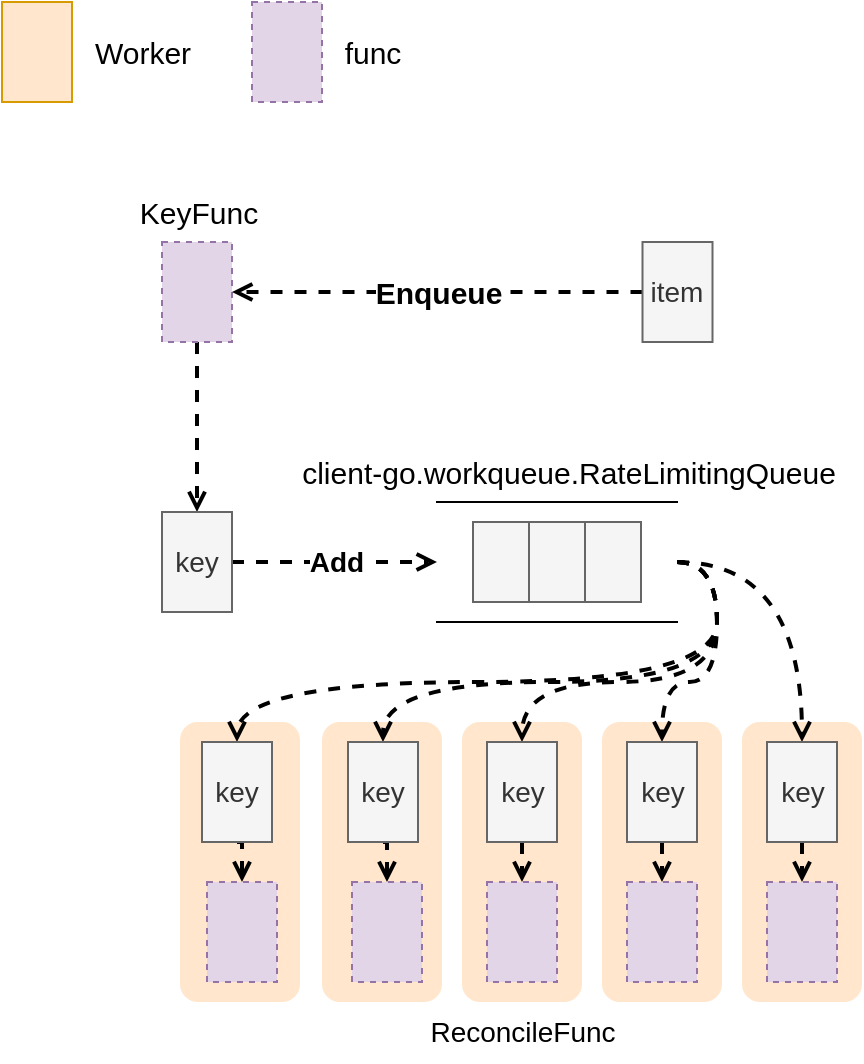 <mxfile version="20.8.10" type="device" pages="2"><diagram name="AsyncWorker" id="S2juDuOSjXt3SEawFTWJ"><mxGraphModel dx="984" dy="747" grid="1" gridSize="10" guides="1" tooltips="1" connect="1" arrows="1" fold="1" page="1" pageScale="1" pageWidth="850" pageHeight="1100" math="0" shadow="0"><root><mxCell id="0"/><mxCell id="1" parent="0"/><mxCell id="1q5m_FxdDUYhP-dAE6DZ-54" value="" style="rounded=1;whiteSpace=wrap;html=1;fillColor=#ffe6cc;strokeColor=none;" vertex="1" parent="1"><mxGeometry x="360" y="490" width="60" height="140" as="geometry"/></mxCell><mxCell id="1q5m_FxdDUYhP-dAE6DZ-55" value="" style="rounded=1;whiteSpace=wrap;html=1;fillColor=#ffe6cc;strokeColor=none;" vertex="1" parent="1"><mxGeometry x="430" y="490" width="60" height="140" as="geometry"/></mxCell><mxCell id="1q5m_FxdDUYhP-dAE6DZ-56" value="" style="rounded=1;whiteSpace=wrap;html=1;fillColor=#ffe6cc;strokeColor=none;" vertex="1" parent="1"><mxGeometry x="570" y="490" width="60" height="140" as="geometry"/></mxCell><mxCell id="1q5m_FxdDUYhP-dAE6DZ-57" value="" style="rounded=1;whiteSpace=wrap;html=1;fillColor=#ffe6cc;strokeColor=none;" vertex="1" parent="1"><mxGeometry x="500" y="490" width="60" height="140" as="geometry"/></mxCell><mxCell id="1q5m_FxdDUYhP-dAE6DZ-53" value="" style="rounded=1;whiteSpace=wrap;html=1;fillColor=#ffe6cc;strokeColor=none;" vertex="1" parent="1"><mxGeometry x="289" y="490" width="60" height="140" as="geometry"/></mxCell><mxCell id="1q5m_FxdDUYhP-dAE6DZ-6" value="" style="rounded=0;whiteSpace=wrap;html=1;fillColor=#ffe6cc;strokeColor=#d79b00;" vertex="1" parent="1"><mxGeometry x="200" y="130" width="35" height="50" as="geometry"/></mxCell><mxCell id="1q5m_FxdDUYhP-dAE6DZ-7" value="Worker" style="text;html=1;align=center;verticalAlign=middle;resizable=0;points=[];autosize=1;strokeColor=none;fillColor=none;fontSize=15;" vertex="1" parent="1"><mxGeometry x="235" y="140" width="70" height="30" as="geometry"/></mxCell><mxCell id="1q5m_FxdDUYhP-dAE6DZ-20" style="edgeStyle=orthogonalEdgeStyle;rounded=0;orthogonalLoop=1;jettySize=auto;html=1;exitX=0.5;exitY=1;exitDx=0;exitDy=0;entryX=0.5;entryY=0;entryDx=0;entryDy=0;dashed=1;strokeWidth=2;fontSize=15;endArrow=open;endFill=0;" edge="1" parent="1" source="1q5m_FxdDUYhP-dAE6DZ-10" target="1q5m_FxdDUYhP-dAE6DZ-19"><mxGeometry relative="1" as="geometry"/></mxCell><mxCell id="1q5m_FxdDUYhP-dAE6DZ-10" value="" style="rounded=0;whiteSpace=wrap;html=1;fillColor=#e1d5e7;strokeColor=#9673a6;dashed=1;" vertex="1" parent="1"><mxGeometry x="280" y="250" width="35" height="50" as="geometry"/></mxCell><mxCell id="1q5m_FxdDUYhP-dAE6DZ-11" value="" style="rounded=0;whiteSpace=wrap;html=1;fillColor=#e1d5e7;strokeColor=#9673a6;dashed=1;" vertex="1" parent="1"><mxGeometry x="325" y="130" width="35" height="50" as="geometry"/></mxCell><mxCell id="1q5m_FxdDUYhP-dAE6DZ-12" value="func" style="text;html=1;align=center;verticalAlign=middle;resizable=0;points=[];autosize=1;strokeColor=none;fillColor=none;fontSize=15;" vertex="1" parent="1"><mxGeometry x="360" y="140" width="50" height="30" as="geometry"/></mxCell><mxCell id="1q5m_FxdDUYhP-dAE6DZ-13" value="KeyFunc" style="text;html=1;align=center;verticalAlign=middle;resizable=0;points=[];autosize=1;strokeColor=none;fillColor=none;fontSize=15;" vertex="1" parent="1"><mxGeometry x="257.5" y="220" width="80" height="30" as="geometry"/></mxCell><mxCell id="1q5m_FxdDUYhP-dAE6DZ-16" value="Enqueue" style="edgeStyle=orthogonalEdgeStyle;rounded=0;orthogonalLoop=1;jettySize=auto;html=1;exitX=0;exitY=0.5;exitDx=0;exitDy=0;entryX=1;entryY=0.5;entryDx=0;entryDy=0;fontSize=15;dashed=1;strokeWidth=2;endArrow=open;endFill=0;fontStyle=1" edge="1" parent="1" source="1q5m_FxdDUYhP-dAE6DZ-15" target="1q5m_FxdDUYhP-dAE6DZ-10"><mxGeometry relative="1" as="geometry"/></mxCell><mxCell id="1q5m_FxdDUYhP-dAE6DZ-15" value="item" style="rounded=0;whiteSpace=wrap;html=1;fillColor=#f5f5f5;strokeColor=#666666;fontColor=#333333;fontSize=14;" vertex="1" parent="1"><mxGeometry x="520.25" y="250" width="35" height="50" as="geometry"/></mxCell><mxCell id="1q5m_FxdDUYhP-dAE6DZ-28" value="Add" style="edgeStyle=orthogonalEdgeStyle;rounded=0;orthogonalLoop=1;jettySize=auto;html=1;exitX=1;exitY=0.5;exitDx=0;exitDy=0;entryX=0;entryY=0.5;entryDx=0;entryDy=0;dashed=1;strokeWidth=2;fontSize=14;endArrow=open;endFill=0;fontStyle=1" edge="1" parent="1" source="1q5m_FxdDUYhP-dAE6DZ-19" target="1q5m_FxdDUYhP-dAE6DZ-21"><mxGeometry relative="1" as="geometry"><mxPoint as="offset"/></mxGeometry></mxCell><mxCell id="1q5m_FxdDUYhP-dAE6DZ-19" value="key" style="rounded=0;whiteSpace=wrap;html=1;fillColor=#f5f5f5;fontColor=#333333;strokeColor=#666666;fontSize=14;" vertex="1" parent="1"><mxGeometry x="280" y="385" width="35" height="50" as="geometry"/></mxCell><mxCell id="1q5m_FxdDUYhP-dAE6DZ-47" style="edgeStyle=orthogonalEdgeStyle;rounded=0;orthogonalLoop=1;jettySize=auto;html=1;exitX=1;exitY=0.5;exitDx=0;exitDy=0;entryX=0.5;entryY=0;entryDx=0;entryDy=0;dashed=1;strokeWidth=2;fontSize=14;endArrow=open;endFill=0;curved=1;" edge="1" parent="1" source="1q5m_FxdDUYhP-dAE6DZ-21" target="1q5m_FxdDUYhP-dAE6DZ-39"><mxGeometry relative="1" as="geometry"/></mxCell><mxCell id="1q5m_FxdDUYhP-dAE6DZ-48" style="edgeStyle=orthogonalEdgeStyle;curved=1;rounded=0;orthogonalLoop=1;jettySize=auto;html=1;entryX=0.5;entryY=0;entryDx=0;entryDy=0;dashed=1;strokeWidth=2;fontSize=14;endArrow=open;endFill=0;exitX=1;exitY=0.5;exitDx=0;exitDy=0;" edge="1" parent="1" source="1q5m_FxdDUYhP-dAE6DZ-21" target="1q5m_FxdDUYhP-dAE6DZ-40"><mxGeometry relative="1" as="geometry"/></mxCell><mxCell id="1q5m_FxdDUYhP-dAE6DZ-49" style="edgeStyle=orthogonalEdgeStyle;curved=1;rounded=0;orthogonalLoop=1;jettySize=auto;html=1;exitX=1;exitY=0.5;exitDx=0;exitDy=0;entryX=0.5;entryY=0;entryDx=0;entryDy=0;dashed=1;strokeWidth=2;fontSize=14;endArrow=open;endFill=0;" edge="1" parent="1" source="1q5m_FxdDUYhP-dAE6DZ-21" target="1q5m_FxdDUYhP-dAE6DZ-36"><mxGeometry relative="1" as="geometry"/></mxCell><mxCell id="1q5m_FxdDUYhP-dAE6DZ-50" style="edgeStyle=orthogonalEdgeStyle;curved=1;rounded=0;orthogonalLoop=1;jettySize=auto;html=1;exitX=1;exitY=0.5;exitDx=0;exitDy=0;entryX=0.5;entryY=0;entryDx=0;entryDy=0;dashed=1;strokeWidth=2;fontSize=14;endArrow=open;endFill=0;" edge="1" parent="1" source="1q5m_FxdDUYhP-dAE6DZ-21" target="1q5m_FxdDUYhP-dAE6DZ-38"><mxGeometry relative="1" as="geometry"/></mxCell><mxCell id="1q5m_FxdDUYhP-dAE6DZ-51" style="edgeStyle=orthogonalEdgeStyle;curved=1;rounded=0;orthogonalLoop=1;jettySize=auto;html=1;exitX=1;exitY=0.5;exitDx=0;exitDy=0;entryX=0.5;entryY=0;entryDx=0;entryDy=0;dashed=1;strokeWidth=2;fontSize=14;endArrow=open;endFill=0;" edge="1" parent="1" source="1q5m_FxdDUYhP-dAE6DZ-21" target="1q5m_FxdDUYhP-dAE6DZ-37"><mxGeometry relative="1" as="geometry"/></mxCell><mxCell id="1q5m_FxdDUYhP-dAE6DZ-21" value="" style="shape=partialRectangle;whiteSpace=wrap;html=1;left=0;right=0;fillColor=none;rounded=1;fontSize=15;rotation=0;" vertex="1" parent="1"><mxGeometry x="417.5" y="380" width="120" height="60" as="geometry"/></mxCell><mxCell id="1q5m_FxdDUYhP-dAE6DZ-22" value="client-go.workqueue.RateLimitingQueue" style="text;html=1;align=center;verticalAlign=middle;resizable=0;points=[];autosize=1;strokeColor=none;fillColor=none;fontSize=15;" vertex="1" parent="1"><mxGeometry x="337.5" y="350" width="290" height="30" as="geometry"/></mxCell><mxCell id="1q5m_FxdDUYhP-dAE6DZ-23" value="" style="rounded=0;whiteSpace=wrap;html=1;fillColor=#f5f5f5;fontColor=#333333;strokeColor=#666666;" vertex="1" parent="1"><mxGeometry x="463.5" y="390" width="28" height="40" as="geometry"/></mxCell><mxCell id="1q5m_FxdDUYhP-dAE6DZ-24" value="" style="rounded=0;whiteSpace=wrap;html=1;fillColor=#f5f5f5;fontColor=#333333;strokeColor=#666666;" vertex="1" parent="1"><mxGeometry x="435.5" y="390" width="28" height="40" as="geometry"/></mxCell><mxCell id="1q5m_FxdDUYhP-dAE6DZ-26" value="" style="rounded=0;whiteSpace=wrap;html=1;fillColor=#f5f5f5;fontColor=#333333;strokeColor=#666666;" vertex="1" parent="1"><mxGeometry x="491.5" y="390" width="28" height="40" as="geometry"/></mxCell><mxCell id="1q5m_FxdDUYhP-dAE6DZ-31" value="" style="rounded=0;whiteSpace=wrap;html=1;fillColor=#e1d5e7;strokeColor=#9673a6;dashed=1;" vertex="1" parent="1"><mxGeometry x="302.5" y="570" width="35" height="50" as="geometry"/></mxCell><mxCell id="1q5m_FxdDUYhP-dAE6DZ-32" value="" style="rounded=0;whiteSpace=wrap;html=1;fillColor=#e1d5e7;strokeColor=#9673a6;dashed=1;" vertex="1" parent="1"><mxGeometry x="375" y="570" width="35" height="50" as="geometry"/></mxCell><mxCell id="1q5m_FxdDUYhP-dAE6DZ-33" value="" style="rounded=0;whiteSpace=wrap;html=1;fillColor=#e1d5e7;strokeColor=#9673a6;dashed=1;" vertex="1" parent="1"><mxGeometry x="582.5" y="570" width="35" height="50" as="geometry"/></mxCell><mxCell id="1q5m_FxdDUYhP-dAE6DZ-34" value="" style="rounded=0;whiteSpace=wrap;html=1;fillColor=#e1d5e7;strokeColor=#9673a6;dashed=1;" vertex="1" parent="1"><mxGeometry x="442.5" y="570" width="35" height="50" as="geometry"/></mxCell><mxCell id="1q5m_FxdDUYhP-dAE6DZ-35" value="" style="rounded=0;whiteSpace=wrap;html=1;fillColor=#e1d5e7;strokeColor=#9673a6;dashed=1;" vertex="1" parent="1"><mxGeometry x="512.5" y="570" width="35" height="50" as="geometry"/></mxCell><mxCell id="1q5m_FxdDUYhP-dAE6DZ-43" style="edgeStyle=orthogonalEdgeStyle;rounded=0;orthogonalLoop=1;jettySize=auto;html=1;exitX=0.5;exitY=1;exitDx=0;exitDy=0;entryX=0.5;entryY=0;entryDx=0;entryDy=0;dashed=1;strokeWidth=2;fontSize=14;endArrow=open;endFill=0;" edge="1" parent="1" source="1q5m_FxdDUYhP-dAE6DZ-36" target="1q5m_FxdDUYhP-dAE6DZ-34"><mxGeometry relative="1" as="geometry"/></mxCell><mxCell id="1q5m_FxdDUYhP-dAE6DZ-36" value="key" style="rounded=0;whiteSpace=wrap;html=1;fillColor=#f5f5f5;fontColor=#333333;strokeColor=#666666;fontSize=14;" vertex="1" parent="1"><mxGeometry x="442.5" y="500" width="35" height="50" as="geometry"/></mxCell><mxCell id="1q5m_FxdDUYhP-dAE6DZ-41" style="edgeStyle=orthogonalEdgeStyle;rounded=0;orthogonalLoop=1;jettySize=auto;html=1;exitX=0.5;exitY=1;exitDx=0;exitDy=0;entryX=0.5;entryY=0;entryDx=0;entryDy=0;dashed=1;strokeWidth=2;fontSize=14;endArrow=open;endFill=0;" edge="1" parent="1" source="1q5m_FxdDUYhP-dAE6DZ-37" target="1q5m_FxdDUYhP-dAE6DZ-31"><mxGeometry relative="1" as="geometry"/></mxCell><mxCell id="1q5m_FxdDUYhP-dAE6DZ-37" value="key" style="rounded=0;whiteSpace=wrap;html=1;fillColor=#f5f5f5;fontColor=#333333;strokeColor=#666666;fontSize=14;" vertex="1" parent="1"><mxGeometry x="300" y="500" width="35" height="50" as="geometry"/></mxCell><mxCell id="1q5m_FxdDUYhP-dAE6DZ-42" style="edgeStyle=orthogonalEdgeStyle;rounded=0;orthogonalLoop=1;jettySize=auto;html=1;exitX=0.5;exitY=1;exitDx=0;exitDy=0;entryX=0.5;entryY=0;entryDx=0;entryDy=0;dashed=1;strokeWidth=2;fontSize=14;endArrow=open;endFill=0;" edge="1" parent="1" source="1q5m_FxdDUYhP-dAE6DZ-38" target="1q5m_FxdDUYhP-dAE6DZ-32"><mxGeometry relative="1" as="geometry"/></mxCell><mxCell id="1q5m_FxdDUYhP-dAE6DZ-38" value="key" style="rounded=0;whiteSpace=wrap;html=1;fillColor=#f5f5f5;fontColor=#333333;strokeColor=#666666;fontSize=14;" vertex="1" parent="1"><mxGeometry x="373" y="500" width="35" height="50" as="geometry"/></mxCell><mxCell id="1q5m_FxdDUYhP-dAE6DZ-45" style="edgeStyle=orthogonalEdgeStyle;rounded=0;orthogonalLoop=1;jettySize=auto;html=1;exitX=0.5;exitY=1;exitDx=0;exitDy=0;entryX=0.5;entryY=0;entryDx=0;entryDy=0;dashed=1;strokeWidth=2;fontSize=14;endArrow=open;endFill=0;" edge="1" parent="1" source="1q5m_FxdDUYhP-dAE6DZ-39" target="1q5m_FxdDUYhP-dAE6DZ-33"><mxGeometry relative="1" as="geometry"/></mxCell><mxCell id="1q5m_FxdDUYhP-dAE6DZ-39" value="key" style="rounded=0;whiteSpace=wrap;html=1;fillColor=#f5f5f5;fontColor=#333333;strokeColor=#666666;fontSize=14;" vertex="1" parent="1"><mxGeometry x="582.5" y="500" width="35" height="50" as="geometry"/></mxCell><mxCell id="1q5m_FxdDUYhP-dAE6DZ-44" style="edgeStyle=orthogonalEdgeStyle;rounded=0;orthogonalLoop=1;jettySize=auto;html=1;exitX=0.5;exitY=1;exitDx=0;exitDy=0;entryX=0.5;entryY=0;entryDx=0;entryDy=0;dashed=1;strokeWidth=2;fontSize=14;endArrow=open;endFill=0;" edge="1" parent="1" source="1q5m_FxdDUYhP-dAE6DZ-40" target="1q5m_FxdDUYhP-dAE6DZ-35"><mxGeometry relative="1" as="geometry"/></mxCell><mxCell id="1q5m_FxdDUYhP-dAE6DZ-40" value="key" style="rounded=0;whiteSpace=wrap;html=1;fillColor=#f5f5f5;fontColor=#333333;strokeColor=#666666;fontSize=14;" vertex="1" parent="1"><mxGeometry x="512.5" y="500" width="35" height="50" as="geometry"/></mxCell><mxCell id="1q5m_FxdDUYhP-dAE6DZ-52" value="ReconcileFunc" style="text;html=1;align=center;verticalAlign=middle;resizable=0;points=[];autosize=1;strokeColor=none;fillColor=none;fontSize=14;" vertex="1" parent="1"><mxGeometry x="399.5" y="630" width="120" height="30" as="geometry"/></mxCell></root></mxGraphModel></diagram><diagram id="tIEZ43FUFTyKwxCgqmyM" name="Page-2"><mxGraphModel dx="984" dy="747" grid="1" gridSize="10" guides="1" tooltips="1" connect="1" arrows="1" fold="1" page="1" pageScale="1" pageWidth="850" pageHeight="1100" math="0" shadow="0"><root><mxCell id="0"/><mxCell id="1" parent="0"/><mxCell id="VS9VR1YSBgUBYaMrQDjG-3" value="Policy" style="rounded=0;whiteSpace=wrap;html=1;fontSize=14;" vertex="1" parent="1"><mxGeometry x="360" y="360" width="120" height="50" as="geometry"/></mxCell><mxCell id="VS9VR1YSBgUBYaMrQDjG-4" value="ClusterPolicy" style="rounded=0;whiteSpace=wrap;html=1;fontSize=14;" vertex="1" parent="1"><mxGeometry x="540" y="360" width="120" height="50" as="geometry"/></mxCell></root></mxGraphModel></diagram></mxfile>